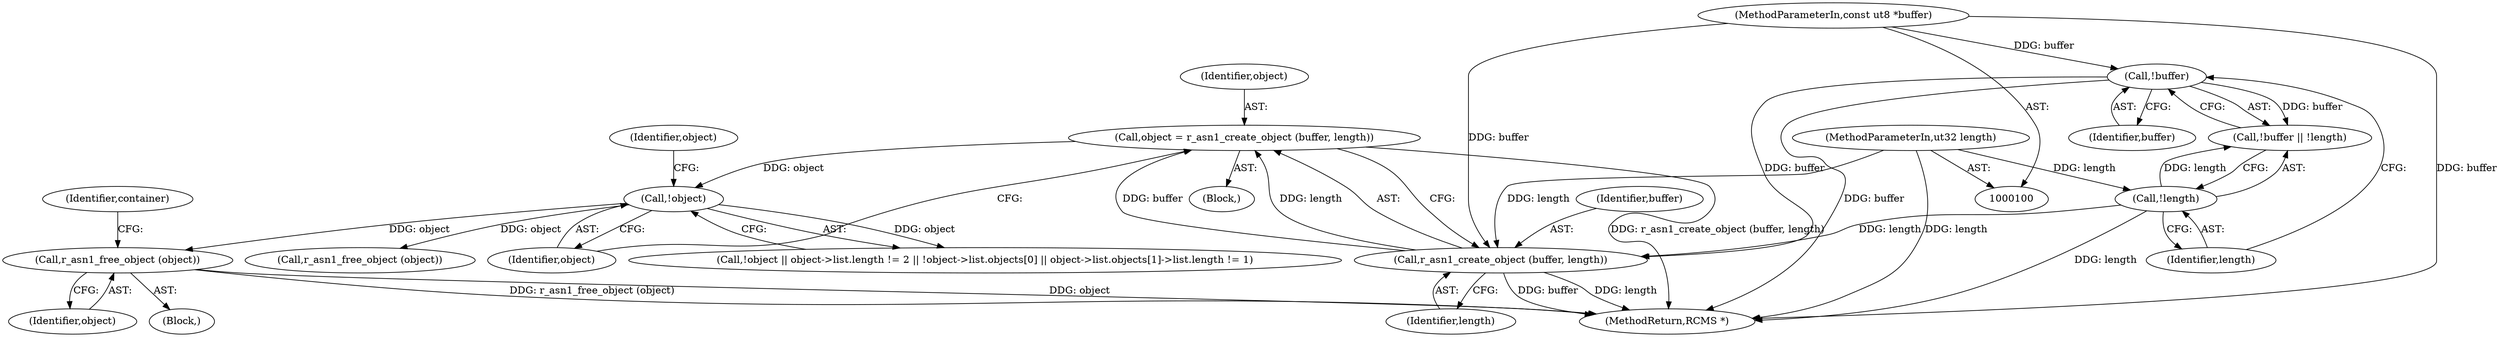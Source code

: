 digraph "0_radare2_7ab66cca5bbdf6cb2d69339ef4f513d95e532dbf@pointer" {
"1000165" [label="(Call,r_asn1_free_object (object))"];
"1000132" [label="(Call,!object)"];
"1000125" [label="(Call,object = r_asn1_create_object (buffer, length))"];
"1000127" [label="(Call,r_asn1_create_object (buffer, length))"];
"1000108" [label="(Call,!buffer)"];
"1000101" [label="(MethodParameterIn,const ut8 *buffer)"];
"1000110" [label="(Call,!length)"];
"1000102" [label="(MethodParameterIn,ut32 length)"];
"1000212" [label="(Call,r_asn1_free_object (object))"];
"1000126" [label="(Identifier,object)"];
"1000108" [label="(Call,!buffer)"];
"1000138" [label="(Identifier,object)"];
"1000216" [label="(MethodReturn,RCMS *)"];
"1000102" [label="(MethodParameterIn,ut32 length)"];
"1000165" [label="(Call,r_asn1_free_object (object))"];
"1000110" [label="(Call,!length)"];
"1000111" [label="(Identifier,length)"];
"1000168" [label="(Identifier,container)"];
"1000125" [label="(Call,object = r_asn1_create_object (buffer, length))"];
"1000107" [label="(Call,!buffer || !length)"];
"1000133" [label="(Identifier,object)"];
"1000103" [label="(Block,)"];
"1000166" [label="(Identifier,object)"];
"1000164" [label="(Block,)"];
"1000129" [label="(Identifier,length)"];
"1000127" [label="(Call,r_asn1_create_object (buffer, length))"];
"1000109" [label="(Identifier,buffer)"];
"1000101" [label="(MethodParameterIn,const ut8 *buffer)"];
"1000132" [label="(Call,!object)"];
"1000131" [label="(Call,!object || object->list.length != 2 || !object->list.objects[0] || object->list.objects[1]->list.length != 1)"];
"1000128" [label="(Identifier,buffer)"];
"1000165" -> "1000164"  [label="AST: "];
"1000165" -> "1000166"  [label="CFG: "];
"1000166" -> "1000165"  [label="AST: "];
"1000168" -> "1000165"  [label="CFG: "];
"1000165" -> "1000216"  [label="DDG: object"];
"1000165" -> "1000216"  [label="DDG: r_asn1_free_object (object)"];
"1000132" -> "1000165"  [label="DDG: object"];
"1000132" -> "1000131"  [label="AST: "];
"1000132" -> "1000133"  [label="CFG: "];
"1000133" -> "1000132"  [label="AST: "];
"1000138" -> "1000132"  [label="CFG: "];
"1000131" -> "1000132"  [label="CFG: "];
"1000132" -> "1000131"  [label="DDG: object"];
"1000125" -> "1000132"  [label="DDG: object"];
"1000132" -> "1000212"  [label="DDG: object"];
"1000125" -> "1000103"  [label="AST: "];
"1000125" -> "1000127"  [label="CFG: "];
"1000126" -> "1000125"  [label="AST: "];
"1000127" -> "1000125"  [label="AST: "];
"1000133" -> "1000125"  [label="CFG: "];
"1000125" -> "1000216"  [label="DDG: r_asn1_create_object (buffer, length)"];
"1000127" -> "1000125"  [label="DDG: buffer"];
"1000127" -> "1000125"  [label="DDG: length"];
"1000127" -> "1000129"  [label="CFG: "];
"1000128" -> "1000127"  [label="AST: "];
"1000129" -> "1000127"  [label="AST: "];
"1000127" -> "1000216"  [label="DDG: buffer"];
"1000127" -> "1000216"  [label="DDG: length"];
"1000108" -> "1000127"  [label="DDG: buffer"];
"1000101" -> "1000127"  [label="DDG: buffer"];
"1000110" -> "1000127"  [label="DDG: length"];
"1000102" -> "1000127"  [label="DDG: length"];
"1000108" -> "1000107"  [label="AST: "];
"1000108" -> "1000109"  [label="CFG: "];
"1000109" -> "1000108"  [label="AST: "];
"1000111" -> "1000108"  [label="CFG: "];
"1000107" -> "1000108"  [label="CFG: "];
"1000108" -> "1000216"  [label="DDG: buffer"];
"1000108" -> "1000107"  [label="DDG: buffer"];
"1000101" -> "1000108"  [label="DDG: buffer"];
"1000101" -> "1000100"  [label="AST: "];
"1000101" -> "1000216"  [label="DDG: buffer"];
"1000110" -> "1000107"  [label="AST: "];
"1000110" -> "1000111"  [label="CFG: "];
"1000111" -> "1000110"  [label="AST: "];
"1000107" -> "1000110"  [label="CFG: "];
"1000110" -> "1000216"  [label="DDG: length"];
"1000110" -> "1000107"  [label="DDG: length"];
"1000102" -> "1000110"  [label="DDG: length"];
"1000102" -> "1000100"  [label="AST: "];
"1000102" -> "1000216"  [label="DDG: length"];
}
